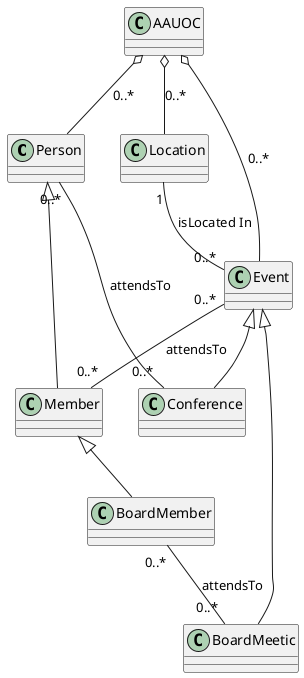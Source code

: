 @startuml
class Person{}
class Member{}
class BoardMember{}
class Event{}
class Conference{}
class BoardMeetic{}
class Location{}
class AAUOC{}

Person ^-- Member : ""
Member ^-- BoardMember
Event ^-- Conference
Event ^-- BoardMeetic
Event -- Member : "0..*" attendsTo "0..*"
BoardMember -- BoardMeetic : "0..* "attendsTo "0..*"
Person -- Conference : "0..*" attendsTo "0..*"
Location -- Event : "1" isLocated In "0..*"
AAUOC o-- Location : "0..*"
AAUOC o-- Event : "0..*"
AAUOC o-- Person : "0..*"

@enduml